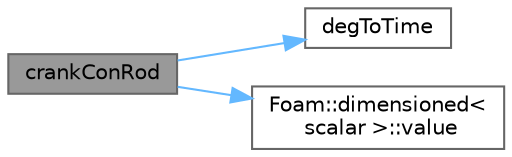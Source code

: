 digraph "crankConRod"
{
 // LATEX_PDF_SIZE
  bgcolor="transparent";
  edge [fontname=Helvetica,fontsize=10,labelfontname=Helvetica,labelfontsize=10];
  node [fontname=Helvetica,fontsize=10,shape=box,height=0.2,width=0.4];
  rankdir="LR";
  Node1 [id="Node000001",label="crankConRod",height=0.2,width=0.4,color="gray40", fillcolor="grey60", style="filled", fontcolor="black",tooltip=" "];
  Node1 -> Node2 [id="edge1_Node000001_Node000002",color="steelblue1",style="solid",tooltip=" "];
  Node2 [id="Node000002",label="degToTime",height=0.2,width=0.4,color="grey40", fillcolor="white", style="filled",URL="$classFoam_1_1crankConRod.html#a698600627ec61b18344855c3c03f88fb",tooltip=" "];
  Node1 -> Node3 [id="edge2_Node000001_Node000003",color="steelblue1",style="solid",tooltip=" "];
  Node3 [id="Node000003",label="Foam::dimensioned\<\l scalar \>::value",height=0.2,width=0.4,color="grey40", fillcolor="white", style="filled",URL="$classFoam_1_1dimensioned.html#af1a3591c50ac2e14b0fdd2347bdb440a",tooltip=" "];
}
